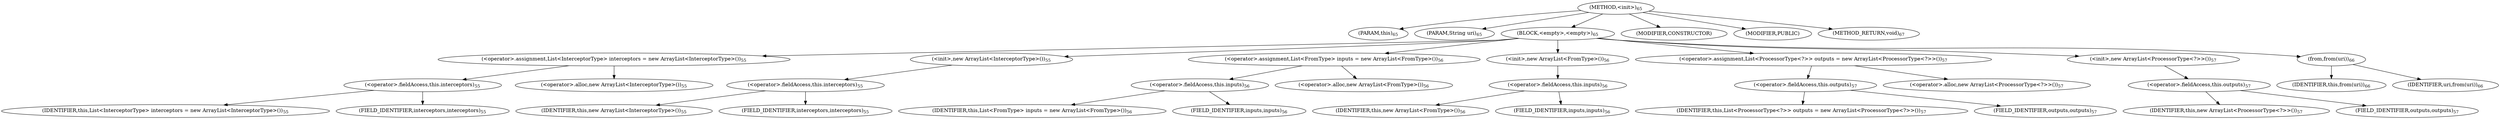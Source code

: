 digraph "&lt;init&gt;" {  
"126" [label = <(METHOD,&lt;init&gt;)<SUB>65</SUB>> ]
"4" [label = <(PARAM,this)<SUB>65</SUB>> ]
"127" [label = <(PARAM,String uri)<SUB>65</SUB>> ]
"128" [label = <(BLOCK,&lt;empty&gt;,&lt;empty&gt;)<SUB>65</SUB>> ]
"129" [label = <(&lt;operator&gt;.assignment,List&lt;InterceptorType&gt; interceptors = new ArrayList&lt;InterceptorType&gt;())<SUB>55</SUB>> ]
"130" [label = <(&lt;operator&gt;.fieldAccess,this.interceptors)<SUB>55</SUB>> ]
"131" [label = <(IDENTIFIER,this,List&lt;InterceptorType&gt; interceptors = new ArrayList&lt;InterceptorType&gt;())<SUB>55</SUB>> ]
"132" [label = <(FIELD_IDENTIFIER,interceptors,interceptors)<SUB>55</SUB>> ]
"133" [label = <(&lt;operator&gt;.alloc,new ArrayList&lt;InterceptorType&gt;())<SUB>55</SUB>> ]
"134" [label = <(&lt;init&gt;,new ArrayList&lt;InterceptorType&gt;())<SUB>55</SUB>> ]
"135" [label = <(&lt;operator&gt;.fieldAccess,this.interceptors)<SUB>55</SUB>> ]
"136" [label = <(IDENTIFIER,this,new ArrayList&lt;InterceptorType&gt;())<SUB>55</SUB>> ]
"137" [label = <(FIELD_IDENTIFIER,interceptors,interceptors)<SUB>55</SUB>> ]
"138" [label = <(&lt;operator&gt;.assignment,List&lt;FromType&gt; inputs = new ArrayList&lt;FromType&gt;())<SUB>56</SUB>> ]
"139" [label = <(&lt;operator&gt;.fieldAccess,this.inputs)<SUB>56</SUB>> ]
"140" [label = <(IDENTIFIER,this,List&lt;FromType&gt; inputs = new ArrayList&lt;FromType&gt;())<SUB>56</SUB>> ]
"141" [label = <(FIELD_IDENTIFIER,inputs,inputs)<SUB>56</SUB>> ]
"142" [label = <(&lt;operator&gt;.alloc,new ArrayList&lt;FromType&gt;())<SUB>56</SUB>> ]
"143" [label = <(&lt;init&gt;,new ArrayList&lt;FromType&gt;())<SUB>56</SUB>> ]
"144" [label = <(&lt;operator&gt;.fieldAccess,this.inputs)<SUB>56</SUB>> ]
"145" [label = <(IDENTIFIER,this,new ArrayList&lt;FromType&gt;())<SUB>56</SUB>> ]
"146" [label = <(FIELD_IDENTIFIER,inputs,inputs)<SUB>56</SUB>> ]
"147" [label = <(&lt;operator&gt;.assignment,List&lt;ProcessorType&lt;?&gt;&gt; outputs = new ArrayList&lt;ProcessorType&lt;?&gt;&gt;())<SUB>57</SUB>> ]
"148" [label = <(&lt;operator&gt;.fieldAccess,this.outputs)<SUB>57</SUB>> ]
"149" [label = <(IDENTIFIER,this,List&lt;ProcessorType&lt;?&gt;&gt; outputs = new ArrayList&lt;ProcessorType&lt;?&gt;&gt;())<SUB>57</SUB>> ]
"150" [label = <(FIELD_IDENTIFIER,outputs,outputs)<SUB>57</SUB>> ]
"151" [label = <(&lt;operator&gt;.alloc,new ArrayList&lt;ProcessorType&lt;?&gt;&gt;())<SUB>57</SUB>> ]
"152" [label = <(&lt;init&gt;,new ArrayList&lt;ProcessorType&lt;?&gt;&gt;())<SUB>57</SUB>> ]
"153" [label = <(&lt;operator&gt;.fieldAccess,this.outputs)<SUB>57</SUB>> ]
"154" [label = <(IDENTIFIER,this,new ArrayList&lt;ProcessorType&lt;?&gt;&gt;())<SUB>57</SUB>> ]
"155" [label = <(FIELD_IDENTIFIER,outputs,outputs)<SUB>57</SUB>> ]
"156" [label = <(from,from(uri))<SUB>66</SUB>> ]
"3" [label = <(IDENTIFIER,this,from(uri))<SUB>66</SUB>> ]
"157" [label = <(IDENTIFIER,uri,from(uri))<SUB>66</SUB>> ]
"158" [label = <(MODIFIER,CONSTRUCTOR)> ]
"159" [label = <(MODIFIER,PUBLIC)> ]
"160" [label = <(METHOD_RETURN,void)<SUB>67</SUB>> ]
  "126" -> "4" 
  "126" -> "127" 
  "126" -> "128" 
  "126" -> "158" 
  "126" -> "159" 
  "126" -> "160" 
  "128" -> "129" 
  "128" -> "134" 
  "128" -> "138" 
  "128" -> "143" 
  "128" -> "147" 
  "128" -> "152" 
  "128" -> "156" 
  "129" -> "130" 
  "129" -> "133" 
  "130" -> "131" 
  "130" -> "132" 
  "134" -> "135" 
  "135" -> "136" 
  "135" -> "137" 
  "138" -> "139" 
  "138" -> "142" 
  "139" -> "140" 
  "139" -> "141" 
  "143" -> "144" 
  "144" -> "145" 
  "144" -> "146" 
  "147" -> "148" 
  "147" -> "151" 
  "148" -> "149" 
  "148" -> "150" 
  "152" -> "153" 
  "153" -> "154" 
  "153" -> "155" 
  "156" -> "3" 
  "156" -> "157" 
}
